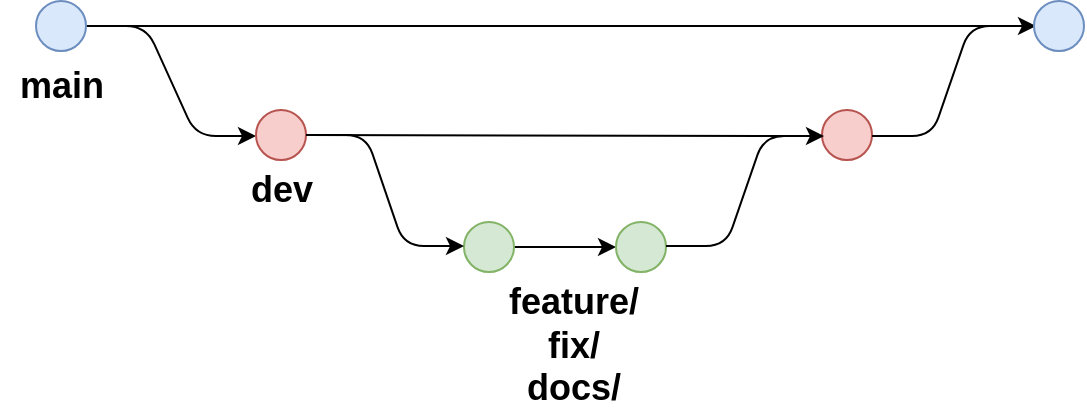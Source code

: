 <mxfile>
    <diagram id="Sm8wr_txOsR3LWkjrovm" name="Page-1">
        <mxGraphModel dx="606" dy="387" grid="1" gridSize="10" guides="1" tooltips="1" connect="1" arrows="1" fold="1" page="1" pageScale="1" pageWidth="850" pageHeight="1100" math="0" shadow="0">
            <root>
                <mxCell id="0"/>
                <mxCell id="1" parent="0"/>
                <mxCell id="2" value="main" style="text;html=1;align=center;verticalAlign=middle;whiteSpace=wrap;rounded=0;fontStyle=1;fontSize=18;" vertex="1" parent="1">
                    <mxGeometry x="72.5" y="120" width="60" height="30" as="geometry"/>
                </mxCell>
                <mxCell id="3" value="dev" style="text;html=1;align=center;verticalAlign=middle;whiteSpace=wrap;rounded=0;fontStyle=1;fontSize=18;" vertex="1" parent="1">
                    <mxGeometry x="182.5" y="170" width="60" height="33" as="geometry"/>
                </mxCell>
                <mxCell id="10" value="" style="endArrow=classic;html=1;rounded=1;edgeStyle=entityRelationEdgeStyle;exitX=1;exitY=0.5;exitDx=0;exitDy=0;endFill=1;" edge="1" parent="1" source="16">
                    <mxGeometry width="50" height="50" relative="1" as="geometry">
                        <mxPoint x="290" y="180" as="sourcePoint"/>
                        <mxPoint x="200" y="160" as="targetPoint"/>
                        <Array as="points">
                            <mxPoint x="340" y="190"/>
                        </Array>
                    </mxGeometry>
                </mxCell>
                <mxCell id="12" value="feature/&lt;div&gt;fix/&lt;/div&gt;&lt;div&gt;docs/&lt;/div&gt;" style="text;html=1;align=center;verticalAlign=middle;whiteSpace=wrap;rounded=0;fontStyle=1;fontSize=18;" vertex="1" parent="1">
                    <mxGeometry x="329" y="250" width="60" height="30" as="geometry"/>
                </mxCell>
                <mxCell id="41" style="edgeStyle=none;html=1;exitX=1;exitY=0.5;exitDx=0;exitDy=0;" edge="1" parent="1" source="16">
                    <mxGeometry relative="1" as="geometry">
                        <mxPoint x="590" y="105" as="targetPoint"/>
                    </mxGeometry>
                </mxCell>
                <mxCell id="16" value="" style="ellipse;whiteSpace=wrap;html=1;aspect=fixed;fillColor=#dae8fc;strokeColor=#6c8ebf;" vertex="1" parent="1">
                    <mxGeometry x="90" y="92.5" width="25" height="25" as="geometry"/>
                </mxCell>
                <mxCell id="37" style="edgeStyle=none;html=1;exitX=1;exitY=0.5;exitDx=0;exitDy=0;entryX=0;entryY=0.5;entryDx=0;entryDy=0;" edge="1" parent="1" source="20" target="21">
                    <mxGeometry relative="1" as="geometry"/>
                </mxCell>
                <mxCell id="20" value="" style="ellipse;whiteSpace=wrap;html=1;aspect=fixed;fillColor=#d5e8d4;strokeColor=#82b366;" vertex="1" parent="1">
                    <mxGeometry x="304" y="203" width="25" height="25" as="geometry"/>
                </mxCell>
                <mxCell id="21" value="" style="ellipse;whiteSpace=wrap;html=1;aspect=fixed;fillColor=#d5e8d4;strokeColor=#82b366;" vertex="1" parent="1">
                    <mxGeometry x="380" y="203" width="25" height="25" as="geometry"/>
                </mxCell>
                <mxCell id="23" value="" style="ellipse;whiteSpace=wrap;html=1;aspect=fixed;fillColor=#f8cecc;strokeColor=#b85450;" vertex="1" parent="1">
                    <mxGeometry x="483" y="147" width="25" height="25" as="geometry"/>
                </mxCell>
                <mxCell id="27" value="" style="ellipse;whiteSpace=wrap;html=1;aspect=fixed;fillColor=#dae8fc;strokeColor=#6c8ebf;" vertex="1" parent="1">
                    <mxGeometry x="589" y="92.5" width="25" height="25" as="geometry"/>
                </mxCell>
                <mxCell id="18" value="" style="ellipse;whiteSpace=wrap;html=1;aspect=fixed;fillColor=#f8cecc;strokeColor=#b85450;" vertex="1" parent="1">
                    <mxGeometry x="200" y="147" width="25" height="25" as="geometry"/>
                </mxCell>
                <mxCell id="35" value="" style="endArrow=classic;html=1;rounded=1;edgeStyle=entityRelationEdgeStyle;endFill=1;exitX=1;exitY=0.5;exitDx=0;exitDy=0;" edge="1" parent="1" source="18">
                    <mxGeometry width="50" height="50" relative="1" as="geometry">
                        <mxPoint x="230" y="160" as="sourcePoint"/>
                        <mxPoint x="304" y="215" as="targetPoint"/>
                        <Array as="points">
                            <mxPoint x="444" y="245"/>
                        </Array>
                    </mxGeometry>
                </mxCell>
                <mxCell id="38" value="" style="endArrow=classic;html=1;rounded=1;edgeStyle=entityRelationEdgeStyle;endFill=1;exitX=1;exitY=0.5;exitDx=0;exitDy=0;" edge="1" parent="1">
                    <mxGeometry width="50" height="50" relative="1" as="geometry">
                        <mxPoint x="405" y="215" as="sourcePoint"/>
                        <mxPoint x="484" y="160" as="targetPoint"/>
                        <Array as="points">
                            <mxPoint x="624" y="130"/>
                        </Array>
                    </mxGeometry>
                </mxCell>
                <mxCell id="39" value="" style="endArrow=none;html=1;rounded=1;edgeStyle=entityRelationEdgeStyle;endFill=0;exitX=1;exitY=0.5;exitDx=0;exitDy=0;" edge="1" parent="1">
                    <mxGeometry width="50" height="50" relative="1" as="geometry">
                        <mxPoint x="508" y="160" as="sourcePoint"/>
                        <mxPoint x="587" y="105" as="targetPoint"/>
                        <Array as="points">
                            <mxPoint x="727" y="75"/>
                        </Array>
                    </mxGeometry>
                </mxCell>
                <mxCell id="42" style="edgeStyle=none;html=1;exitX=1;exitY=0.5;exitDx=0;exitDy=0;endArrow=none;endFill=0;" edge="1" parent="1" source="18">
                    <mxGeometry relative="1" as="geometry">
                        <mxPoint x="480" y="160" as="targetPoint"/>
                        <mxPoint x="115" y="160" as="sourcePoint"/>
                    </mxGeometry>
                </mxCell>
            </root>
        </mxGraphModel>
    </diagram>
</mxfile>
